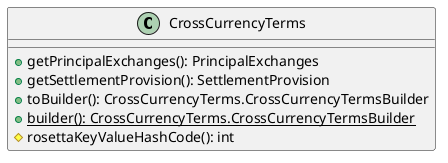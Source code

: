 @startuml

    class CrossCurrencyTerms [[CrossCurrencyTerms.html]] {
        +getPrincipalExchanges(): PrincipalExchanges
        +getSettlementProvision(): SettlementProvision
        +toBuilder(): CrossCurrencyTerms.CrossCurrencyTermsBuilder
        {static} +builder(): CrossCurrencyTerms.CrossCurrencyTermsBuilder
        #rosettaKeyValueHashCode(): int
    }

@enduml
